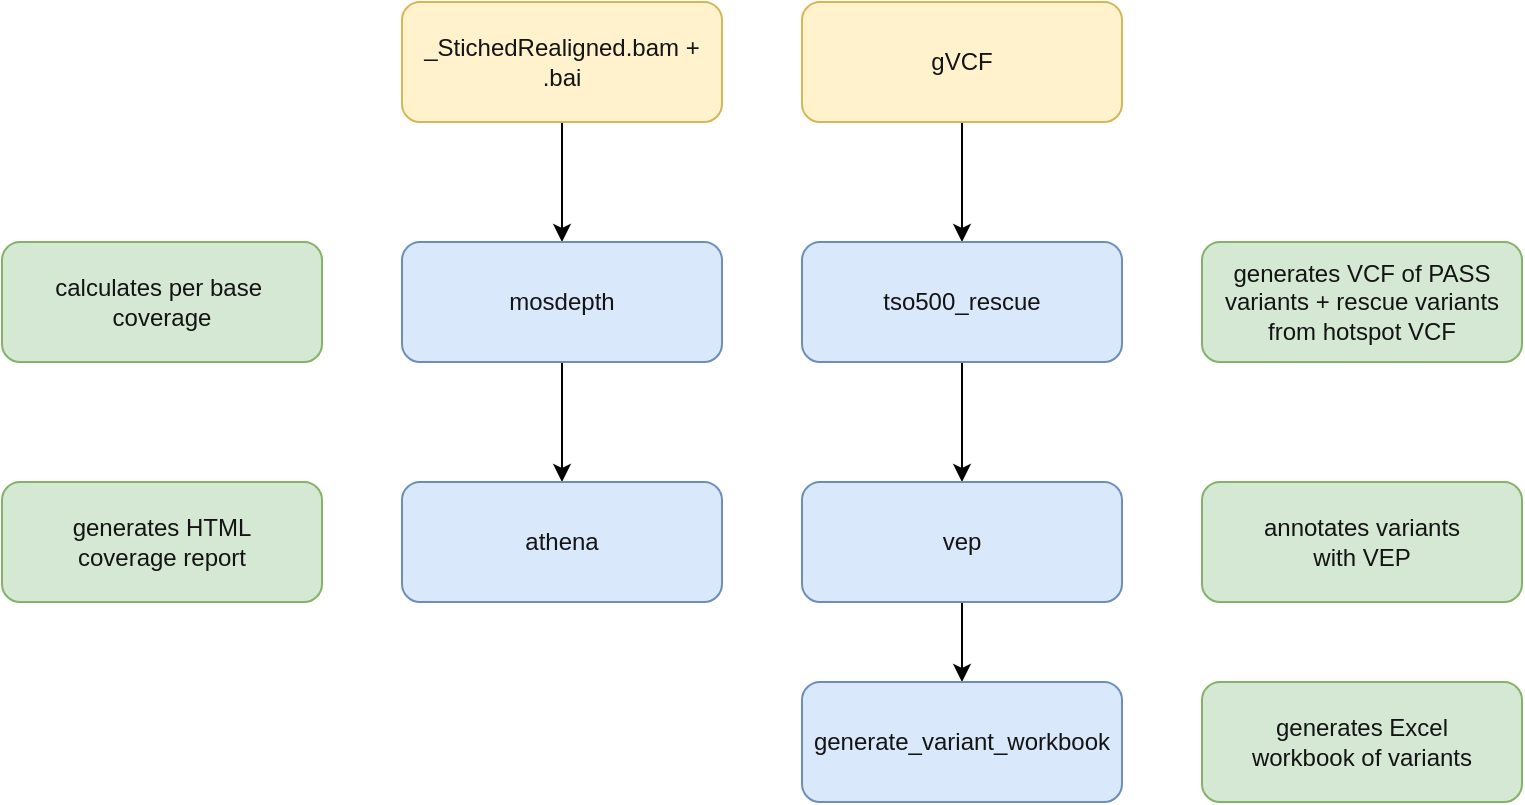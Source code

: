 <mxfile>
    <diagram id="PSDq3CyHMtxt2TW0u1TF" name="Page-1">
        <mxGraphModel dx="991" dy="577" grid="1" gridSize="10" guides="1" tooltips="1" connect="1" arrows="1" fold="1" page="1" pageScale="1" pageWidth="850" pageHeight="1100" math="0" shadow="0">
            <root>
                <mxCell id="0"/>
                <mxCell id="1" parent="0"/>
                <mxCell id="5" value="" style="edgeStyle=none;html=1;fontColor=#141414;" edge="1" parent="1" source="2" target="4">
                    <mxGeometry relative="1" as="geometry"/>
                </mxCell>
                <mxCell id="2" value="_StichedRealigned.bam + .bai" style="rounded=1;whiteSpace=wrap;html=1;fillColor=#fff2cc;strokeColor=#d6b656;fontColor=#141414;" vertex="1" parent="1">
                    <mxGeometry x="240" y="80" width="160" height="60" as="geometry"/>
                </mxCell>
                <mxCell id="10" value="" style="edgeStyle=none;html=1;fontColor=#141414;" edge="1" parent="1" source="3" target="6">
                    <mxGeometry relative="1" as="geometry"/>
                </mxCell>
                <mxCell id="3" value="gVCF" style="rounded=1;whiteSpace=wrap;html=1;fillColor=#fff2cc;strokeColor=#d6b656;fontColor=#141414;" vertex="1" parent="1">
                    <mxGeometry x="440" y="80" width="160" height="60" as="geometry"/>
                </mxCell>
                <mxCell id="13" value="" style="edgeStyle=none;html=1;fontColor=#141414;" edge="1" parent="1" source="4" target="7">
                    <mxGeometry relative="1" as="geometry"/>
                </mxCell>
                <mxCell id="4" value="&lt;font color=&quot;#141414&quot;&gt;mosdepth&lt;/font&gt;" style="rounded=1;whiteSpace=wrap;html=1;fillColor=#dae8fc;strokeColor=#6c8ebf;" vertex="1" parent="1">
                    <mxGeometry x="240" y="200" width="160" height="60" as="geometry"/>
                </mxCell>
                <mxCell id="11" value="" style="edgeStyle=none;html=1;fontColor=#141414;" edge="1" parent="1" source="6" target="8">
                    <mxGeometry relative="1" as="geometry"/>
                </mxCell>
                <mxCell id="6" value="&lt;font color=&quot;#141414&quot;&gt;tso500_rescue&lt;/font&gt;" style="rounded=1;whiteSpace=wrap;html=1;fillColor=#dae8fc;strokeColor=#6c8ebf;" vertex="1" parent="1">
                    <mxGeometry x="440" y="200" width="160" height="60" as="geometry"/>
                </mxCell>
                <mxCell id="7" value="&lt;font color=&quot;#141414&quot;&gt;athena&lt;/font&gt;" style="rounded=1;whiteSpace=wrap;html=1;fillColor=#dae8fc;strokeColor=#6c8ebf;" vertex="1" parent="1">
                    <mxGeometry x="240" y="320" width="160" height="60" as="geometry"/>
                </mxCell>
                <mxCell id="12" value="" style="edgeStyle=none;html=1;fontColor=#141414;" edge="1" parent="1" source="8" target="9">
                    <mxGeometry relative="1" as="geometry"/>
                </mxCell>
                <mxCell id="8" value="&lt;font color=&quot;#141414&quot;&gt;vep&lt;/font&gt;" style="rounded=1;whiteSpace=wrap;html=1;fillColor=#dae8fc;strokeColor=#6c8ebf;" vertex="1" parent="1">
                    <mxGeometry x="440" y="320" width="160" height="60" as="geometry"/>
                </mxCell>
                <mxCell id="9" value="&lt;font color=&quot;#141414&quot;&gt;generate_variant_workbook&lt;/font&gt;" style="rounded=1;whiteSpace=wrap;html=1;fillColor=#dae8fc;strokeColor=#6c8ebf;" vertex="1" parent="1">
                    <mxGeometry x="440" y="420" width="160" height="60" as="geometry"/>
                </mxCell>
                <mxCell id="14" value="&lt;font color=&quot;#141414&quot;&gt;generates VCF of PASS variants + rescue variants from hotspot VCF&lt;/font&gt;" style="rounded=1;whiteSpace=wrap;html=1;fillColor=#d5e8d4;strokeColor=#82b366;" vertex="1" parent="1">
                    <mxGeometry x="640" y="200" width="160" height="60" as="geometry"/>
                </mxCell>
                <mxCell id="15" value="&lt;font color=&quot;#141414&quot;&gt;annotates variants&lt;br&gt;with VEP&lt;/font&gt;" style="rounded=1;whiteSpace=wrap;html=1;fillColor=#d5e8d4;strokeColor=#82b366;" vertex="1" parent="1">
                    <mxGeometry x="640" y="320" width="160" height="60" as="geometry"/>
                </mxCell>
                <mxCell id="16" value="&lt;font color=&quot;#141414&quot;&gt;generates Excel &lt;br&gt;workbook of variants&lt;/font&gt;" style="rounded=1;whiteSpace=wrap;html=1;fillColor=#d5e8d4;strokeColor=#82b366;" vertex="1" parent="1">
                    <mxGeometry x="640" y="420" width="160" height="60" as="geometry"/>
                </mxCell>
                <mxCell id="17" value="&lt;font color=&quot;#141414&quot;&gt;calculates per base&amp;nbsp;&lt;br&gt;coverage&lt;br&gt;&lt;/font&gt;" style="rounded=1;whiteSpace=wrap;html=1;fillColor=#d5e8d4;strokeColor=#82b366;" vertex="1" parent="1">
                    <mxGeometry x="40" y="200" width="160" height="60" as="geometry"/>
                </mxCell>
                <mxCell id="19" value="&lt;font color=&quot;#141414&quot;&gt;generates HTML&lt;br&gt;coverage report&lt;br&gt;&lt;/font&gt;" style="rounded=1;whiteSpace=wrap;html=1;fillColor=#d5e8d4;strokeColor=#82b366;" vertex="1" parent="1">
                    <mxGeometry x="40" y="320" width="160" height="60" as="geometry"/>
                </mxCell>
            </root>
        </mxGraphModel>
    </diagram>
</mxfile>